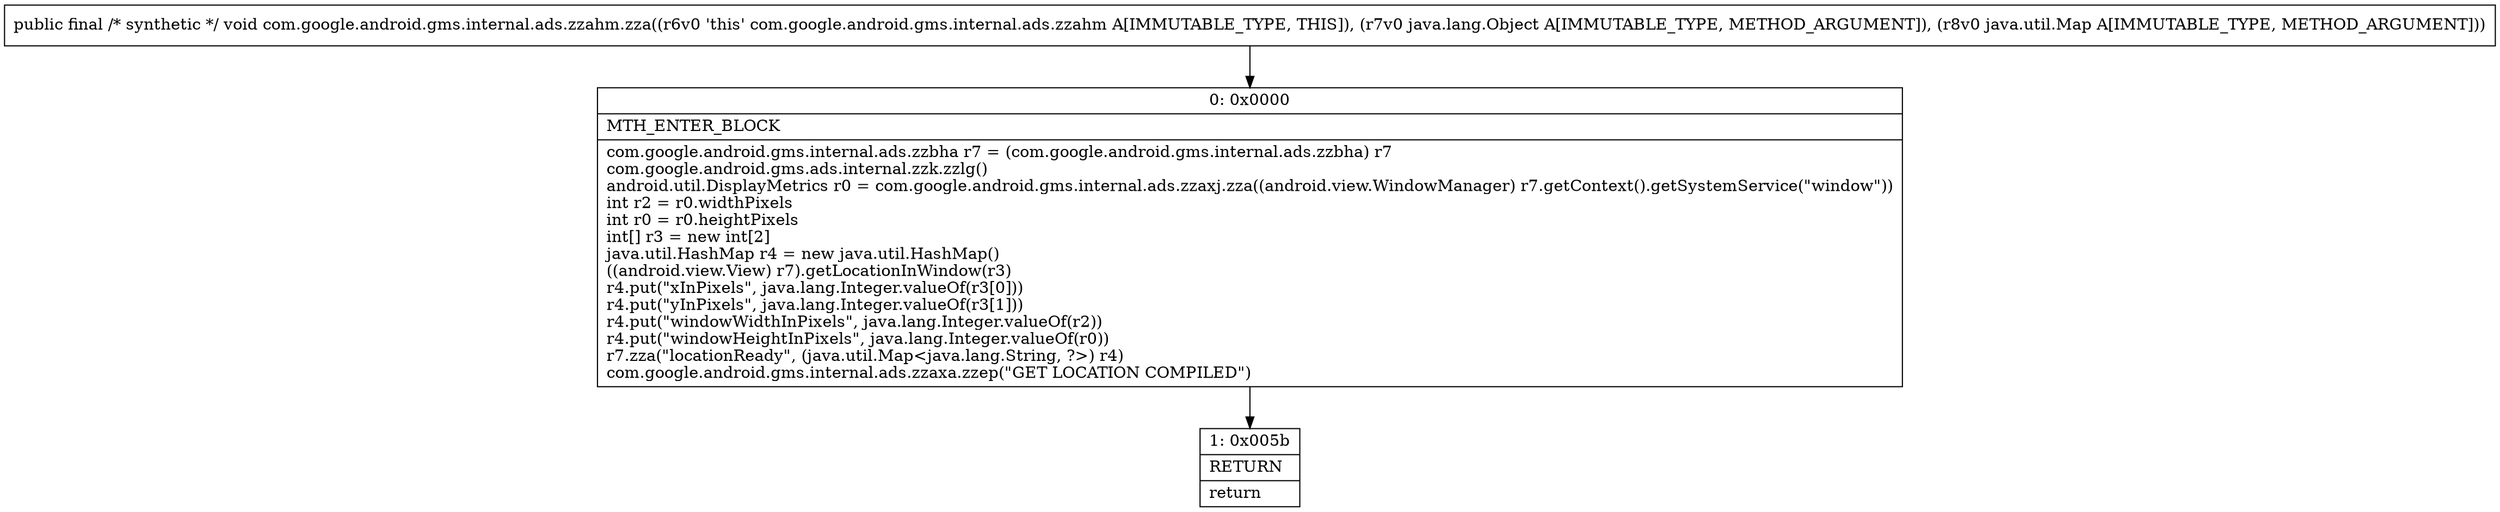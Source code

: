 digraph "CFG forcom.google.android.gms.internal.ads.zzahm.zza(Ljava\/lang\/Object;Ljava\/util\/Map;)V" {
Node_0 [shape=record,label="{0\:\ 0x0000|MTH_ENTER_BLOCK\l|com.google.android.gms.internal.ads.zzbha r7 = (com.google.android.gms.internal.ads.zzbha) r7\lcom.google.android.gms.ads.internal.zzk.zzlg()\landroid.util.DisplayMetrics r0 = com.google.android.gms.internal.ads.zzaxj.zza((android.view.WindowManager) r7.getContext().getSystemService(\"window\"))\lint r2 = r0.widthPixels\lint r0 = r0.heightPixels\lint[] r3 = new int[2]\ljava.util.HashMap r4 = new java.util.HashMap()\l((android.view.View) r7).getLocationInWindow(r3)\lr4.put(\"xInPixels\", java.lang.Integer.valueOf(r3[0]))\lr4.put(\"yInPixels\", java.lang.Integer.valueOf(r3[1]))\lr4.put(\"windowWidthInPixels\", java.lang.Integer.valueOf(r2))\lr4.put(\"windowHeightInPixels\", java.lang.Integer.valueOf(r0))\lr7.zza(\"locationReady\", (java.util.Map\<java.lang.String, ?\>) r4)\lcom.google.android.gms.internal.ads.zzaxa.zzep(\"GET LOCATION COMPILED\")\l}"];
Node_1 [shape=record,label="{1\:\ 0x005b|RETURN\l|return\l}"];
MethodNode[shape=record,label="{public final \/* synthetic *\/ void com.google.android.gms.internal.ads.zzahm.zza((r6v0 'this' com.google.android.gms.internal.ads.zzahm A[IMMUTABLE_TYPE, THIS]), (r7v0 java.lang.Object A[IMMUTABLE_TYPE, METHOD_ARGUMENT]), (r8v0 java.util.Map A[IMMUTABLE_TYPE, METHOD_ARGUMENT])) }"];
MethodNode -> Node_0;
Node_0 -> Node_1;
}

